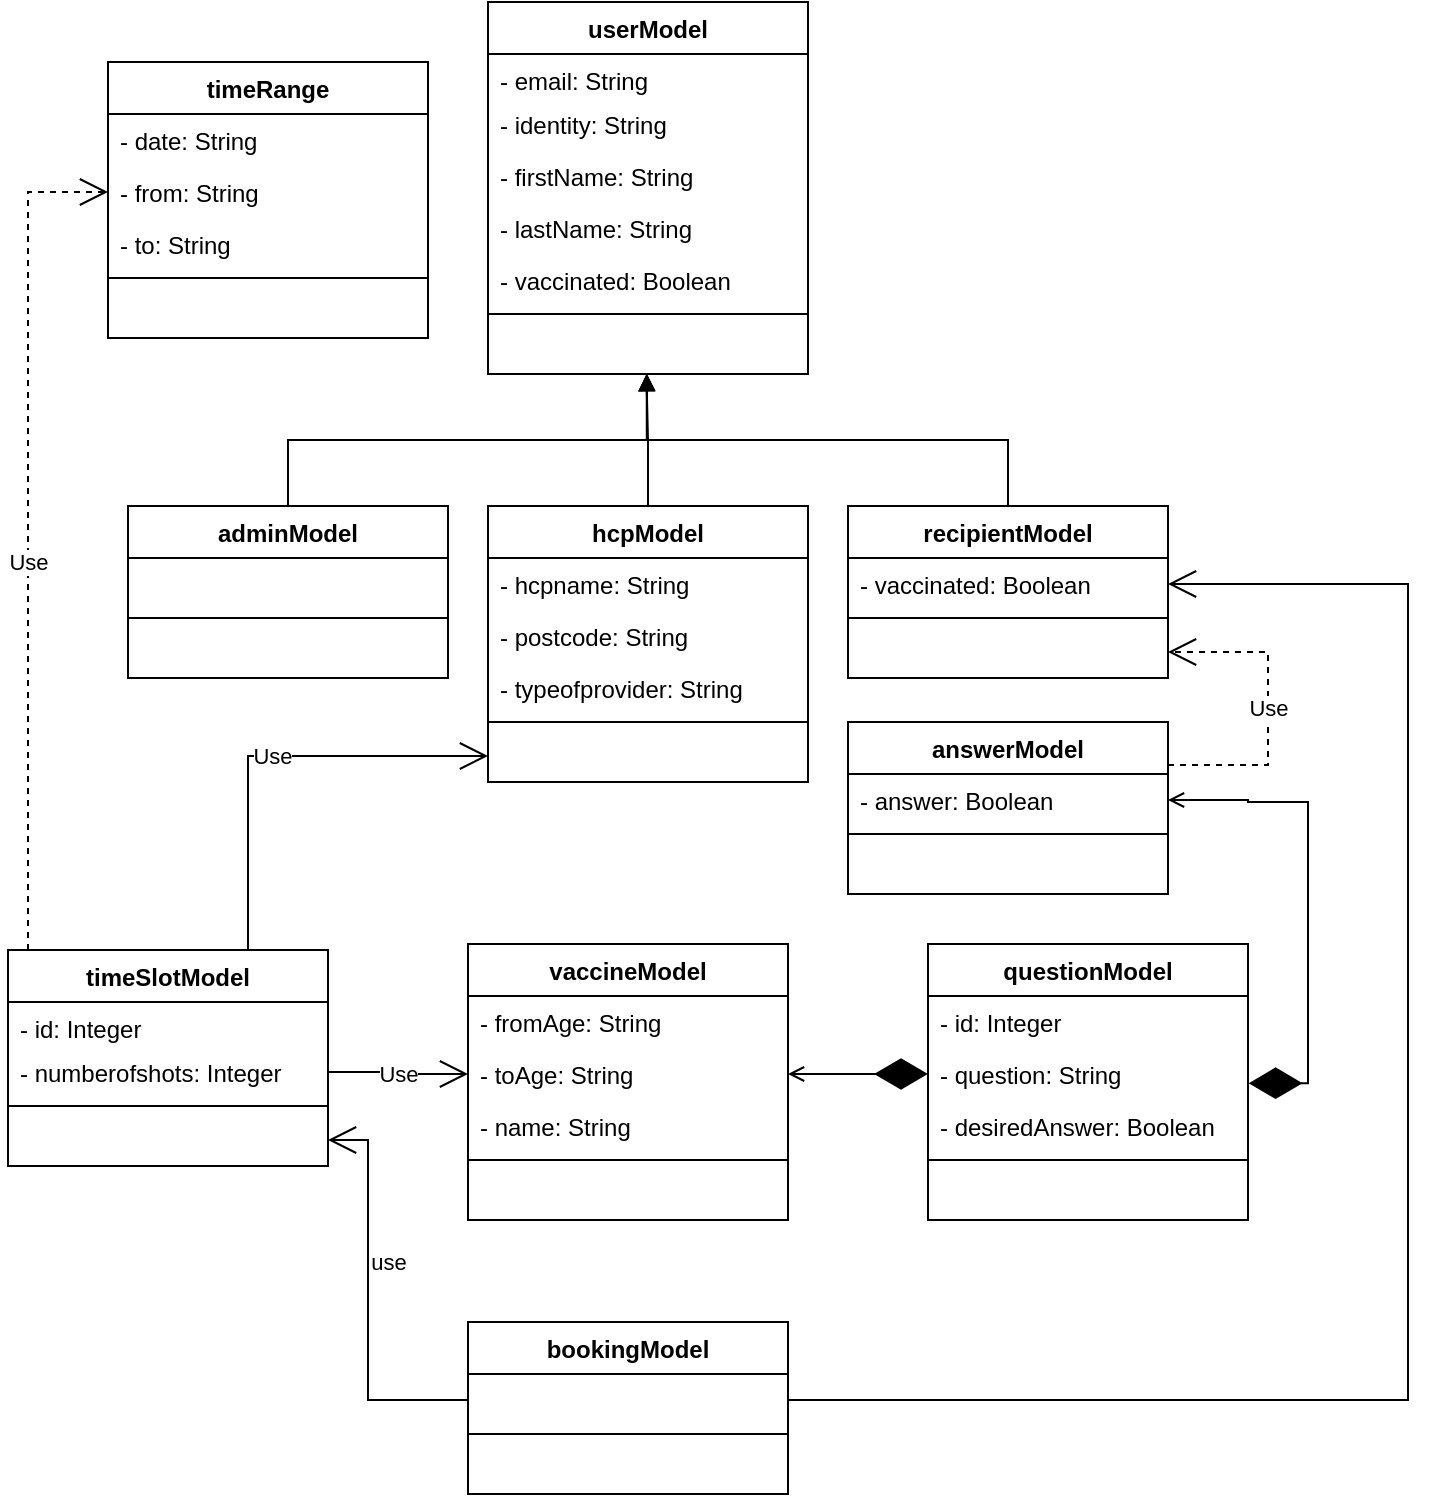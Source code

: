<mxfile version="15.4.0" type="device"><diagram id="C5RBs43oDa-KdzZeNtuy" name="Page-1"><mxGraphModel dx="1844" dy="978" grid="1" gridSize="10" guides="1" tooltips="1" connect="1" arrows="1" fold="1" page="1" pageScale="1" pageWidth="827" pageHeight="1169" math="0" shadow="0"><root><mxCell id="WIyWlLk6GJQsqaUBKTNV-0"/><mxCell id="WIyWlLk6GJQsqaUBKTNV-1" parent="WIyWlLk6GJQsqaUBKTNV-0"/><mxCell id="R9z1oaUqWq6YeAviTcwb-0" value="userModel" style="swimlane;fontStyle=1;align=center;verticalAlign=top;childLayout=stackLayout;horizontal=1;startSize=26;horizontalStack=0;resizeParent=1;resizeParentMax=0;resizeLast=0;collapsible=1;marginBottom=0;" vertex="1" parent="WIyWlLk6GJQsqaUBKTNV-1"><mxGeometry x="-160" y="220" width="160" height="186" as="geometry"/></mxCell><mxCell id="R9z1oaUqWq6YeAviTcwb-1" value="- email: String" style="text;strokeColor=none;fillColor=none;align=left;verticalAlign=top;spacingLeft=4;spacingRight=4;overflow=hidden;rotatable=0;points=[[0,0.5],[1,0.5]];portConstraint=eastwest;" vertex="1" parent="R9z1oaUqWq6YeAviTcwb-0"><mxGeometry y="26" width="160" height="22" as="geometry"/></mxCell><mxCell id="R9z1oaUqWq6YeAviTcwb-4" value="- identity: String" style="text;strokeColor=none;fillColor=none;align=left;verticalAlign=top;spacingLeft=4;spacingRight=4;overflow=hidden;rotatable=0;points=[[0,0.5],[1,0.5]];portConstraint=eastwest;" vertex="1" parent="R9z1oaUqWq6YeAviTcwb-0"><mxGeometry y="48" width="160" height="26" as="geometry"/></mxCell><mxCell id="R9z1oaUqWq6YeAviTcwb-6" value="- firstName: String" style="text;strokeColor=none;fillColor=none;align=left;verticalAlign=top;spacingLeft=4;spacingRight=4;overflow=hidden;rotatable=0;points=[[0,0.5],[1,0.5]];portConstraint=eastwest;" vertex="1" parent="R9z1oaUqWq6YeAviTcwb-0"><mxGeometry y="74" width="160" height="26" as="geometry"/></mxCell><mxCell id="R9z1oaUqWq6YeAviTcwb-19" value="- lastName: String" style="text;strokeColor=none;fillColor=none;align=left;verticalAlign=top;spacingLeft=4;spacingRight=4;overflow=hidden;rotatable=0;points=[[0,0.5],[1,0.5]];portConstraint=eastwest;" vertex="1" parent="R9z1oaUqWq6YeAviTcwb-0"><mxGeometry y="100" width="160" height="26" as="geometry"/></mxCell><mxCell id="R9z1oaUqWq6YeAviTcwb-20" value="- vaccinated: Boolean" style="text;strokeColor=none;fillColor=none;align=left;verticalAlign=top;spacingLeft=4;spacingRight=4;overflow=hidden;rotatable=0;points=[[0,0.5],[1,0.5]];portConstraint=eastwest;" vertex="1" parent="R9z1oaUqWq6YeAviTcwb-0"><mxGeometry y="126" width="160" height="26" as="geometry"/></mxCell><mxCell id="R9z1oaUqWq6YeAviTcwb-2" value="" style="line;strokeWidth=1;fillColor=none;align=left;verticalAlign=middle;spacingTop=-1;spacingLeft=3;spacingRight=3;rotatable=0;labelPosition=right;points=[];portConstraint=eastwest;" vertex="1" parent="R9z1oaUqWq6YeAviTcwb-0"><mxGeometry y="152" width="160" height="8" as="geometry"/></mxCell><mxCell id="R9z1oaUqWq6YeAviTcwb-3" value=" " style="text;strokeColor=none;fillColor=none;align=left;verticalAlign=top;spacingLeft=4;spacingRight=4;overflow=hidden;rotatable=0;points=[[0,0.5],[1,0.5]];portConstraint=eastwest;" vertex="1" parent="R9z1oaUqWq6YeAviTcwb-0"><mxGeometry y="160" width="160" height="26" as="geometry"/></mxCell><mxCell id="R9z1oaUqWq6YeAviTcwb-22" value="hcpModel" style="swimlane;fontStyle=1;align=center;verticalAlign=top;childLayout=stackLayout;horizontal=1;startSize=26;horizontalStack=0;resizeParent=1;resizeParentMax=0;resizeLast=0;collapsible=1;marginBottom=0;" vertex="1" parent="WIyWlLk6GJQsqaUBKTNV-1"><mxGeometry x="-160" y="472" width="160" height="138" as="geometry"/></mxCell><mxCell id="R9z1oaUqWq6YeAviTcwb-48" value="- hcpname: String" style="text;strokeColor=none;fillColor=none;align=left;verticalAlign=top;spacingLeft=4;spacingRight=4;overflow=hidden;rotatable=0;points=[[0,0.5],[1,0.5]];portConstraint=eastwest;" vertex="1" parent="R9z1oaUqWq6YeAviTcwb-22"><mxGeometry y="26" width="160" height="26" as="geometry"/></mxCell><mxCell id="R9z1oaUqWq6YeAviTcwb-50" value="- postcode: String" style="text;strokeColor=none;fillColor=none;align=left;verticalAlign=top;spacingLeft=4;spacingRight=4;overflow=hidden;rotatable=0;points=[[0,0.5],[1,0.5]];portConstraint=eastwest;" vertex="1" parent="R9z1oaUqWq6YeAviTcwb-22"><mxGeometry y="52" width="160" height="26" as="geometry"/></mxCell><mxCell id="R9z1oaUqWq6YeAviTcwb-51" value="- typeofprovider: String" style="text;strokeColor=none;fillColor=none;align=left;verticalAlign=top;spacingLeft=4;spacingRight=4;overflow=hidden;rotatable=0;points=[[0,0.5],[1,0.5]];portConstraint=eastwest;" vertex="1" parent="R9z1oaUqWq6YeAviTcwb-22"><mxGeometry y="78" width="160" height="26" as="geometry"/></mxCell><mxCell id="R9z1oaUqWq6YeAviTcwb-28" value="" style="line;strokeWidth=1;fillColor=none;align=left;verticalAlign=middle;spacingTop=-1;spacingLeft=3;spacingRight=3;rotatable=0;labelPosition=right;points=[];portConstraint=eastwest;" vertex="1" parent="R9z1oaUqWq6YeAviTcwb-22"><mxGeometry y="104" width="160" height="8" as="geometry"/></mxCell><mxCell id="R9z1oaUqWq6YeAviTcwb-29" value=" " style="text;strokeColor=none;fillColor=none;align=left;verticalAlign=top;spacingLeft=4;spacingRight=4;overflow=hidden;rotatable=0;points=[[0,0.5],[1,0.5]];portConstraint=eastwest;" vertex="1" parent="R9z1oaUqWq6YeAviTcwb-22"><mxGeometry y="112" width="160" height="26" as="geometry"/></mxCell><mxCell id="R9z1oaUqWq6YeAviTcwb-30" value="adminModel" style="swimlane;fontStyle=1;align=center;verticalAlign=top;childLayout=stackLayout;horizontal=1;startSize=26;horizontalStack=0;resizeParent=1;resizeParentMax=0;resizeLast=0;collapsible=1;marginBottom=0;" vertex="1" parent="WIyWlLk6GJQsqaUBKTNV-1"><mxGeometry x="-340" y="472" width="160" height="86" as="geometry"/></mxCell><mxCell id="R9z1oaUqWq6YeAviTcwb-32" value=" " style="text;strokeColor=none;fillColor=none;align=left;verticalAlign=top;spacingLeft=4;spacingRight=4;overflow=hidden;rotatable=0;points=[[0,0.5],[1,0.5]];portConstraint=eastwest;" vertex="1" parent="R9z1oaUqWq6YeAviTcwb-30"><mxGeometry y="26" width="160" height="26" as="geometry"/></mxCell><mxCell id="R9z1oaUqWq6YeAviTcwb-36" value="" style="line;strokeWidth=1;fillColor=none;align=left;verticalAlign=middle;spacingTop=-1;spacingLeft=3;spacingRight=3;rotatable=0;labelPosition=right;points=[];portConstraint=eastwest;" vertex="1" parent="R9z1oaUqWq6YeAviTcwb-30"><mxGeometry y="52" width="160" height="8" as="geometry"/></mxCell><mxCell id="R9z1oaUqWq6YeAviTcwb-37" value=" " style="text;strokeColor=none;fillColor=none;align=left;verticalAlign=top;spacingLeft=4;spacingRight=4;overflow=hidden;rotatable=0;points=[[0,0.5],[1,0.5]];portConstraint=eastwest;" vertex="1" parent="R9z1oaUqWq6YeAviTcwb-30"><mxGeometry y="60" width="160" height="26" as="geometry"/></mxCell><mxCell id="R9z1oaUqWq6YeAviTcwb-38" value="recipientModel" style="swimlane;fontStyle=1;align=center;verticalAlign=top;childLayout=stackLayout;horizontal=1;startSize=26;horizontalStack=0;resizeParent=1;resizeParentMax=0;resizeLast=0;collapsible=1;marginBottom=0;" vertex="1" parent="WIyWlLk6GJQsqaUBKTNV-1"><mxGeometry x="20" y="472" width="160" height="86" as="geometry"/></mxCell><mxCell id="R9z1oaUqWq6YeAviTcwb-43" value="- vaccinated: Boolean" style="text;strokeColor=none;fillColor=none;align=left;verticalAlign=top;spacingLeft=4;spacingRight=4;overflow=hidden;rotatable=0;points=[[0,0.5],[1,0.5]];portConstraint=eastwest;" vertex="1" parent="R9z1oaUqWq6YeAviTcwb-38"><mxGeometry y="26" width="160" height="26" as="geometry"/></mxCell><mxCell id="R9z1oaUqWq6YeAviTcwb-44" value="" style="line;strokeWidth=1;fillColor=none;align=left;verticalAlign=middle;spacingTop=-1;spacingLeft=3;spacingRight=3;rotatable=0;labelPosition=right;points=[];portConstraint=eastwest;" vertex="1" parent="R9z1oaUqWq6YeAviTcwb-38"><mxGeometry y="52" width="160" height="8" as="geometry"/></mxCell><mxCell id="R9z1oaUqWq6YeAviTcwb-45" value=" " style="text;strokeColor=none;fillColor=none;align=left;verticalAlign=top;spacingLeft=4;spacingRight=4;overflow=hidden;rotatable=0;points=[[0,0.5],[1,0.5]];portConstraint=eastwest;" vertex="1" parent="R9z1oaUqWq6YeAviTcwb-38"><mxGeometry y="60" width="160" height="26" as="geometry"/></mxCell><mxCell id="R9z1oaUqWq6YeAviTcwb-52" value="" style="endArrow=block;endFill=1;html=1;edgeStyle=orthogonalEdgeStyle;align=left;verticalAlign=top;rounded=0;entryX=0.497;entryY=0.999;entryDx=0;entryDy=0;entryPerimeter=0;exitX=0.5;exitY=0;exitDx=0;exitDy=0;" edge="1" parent="WIyWlLk6GJQsqaUBKTNV-1" source="R9z1oaUqWq6YeAviTcwb-30" target="R9z1oaUqWq6YeAviTcwb-3"><mxGeometry x="0.063" y="18" relative="1" as="geometry"><mxPoint x="-380" y="450" as="sourcePoint"/><mxPoint x="-80" y="420" as="targetPoint"/><mxPoint as="offset"/></mxGeometry></mxCell><mxCell id="R9z1oaUqWq6YeAviTcwb-54" value="" style="endArrow=block;endFill=1;html=1;edgeStyle=orthogonalEdgeStyle;align=left;verticalAlign=top;rounded=0;entryX=0.495;entryY=1;entryDx=0;entryDy=0;entryPerimeter=0;exitX=0.5;exitY=0;exitDx=0;exitDy=0;" edge="1" parent="WIyWlLk6GJQsqaUBKTNV-1" source="R9z1oaUqWq6YeAviTcwb-22"><mxGeometry x="0.063" y="18" relative="1" as="geometry"><mxPoint x="-250" y="560" as="sourcePoint"/><mxPoint x="-80.8" y="406" as="targetPoint"/><mxPoint as="offset"/></mxGeometry></mxCell><mxCell id="R9z1oaUqWq6YeAviTcwb-55" value="" style="endArrow=block;endFill=1;html=1;edgeStyle=orthogonalEdgeStyle;align=left;verticalAlign=top;rounded=0;entryX=0.496;entryY=1.003;entryDx=0;entryDy=0;entryPerimeter=0;" edge="1" parent="WIyWlLk6GJQsqaUBKTNV-1" source="R9z1oaUqWq6YeAviTcwb-38" target="R9z1oaUqWq6YeAviTcwb-3"><mxGeometry x="0.063" y="18" relative="1" as="geometry"><mxPoint x="-70" y="560" as="sourcePoint"/><mxPoint x="-70.8" y="416" as="targetPoint"/><mxPoint as="offset"/></mxGeometry></mxCell><mxCell id="R9z1oaUqWq6YeAviTcwb-56" value="vaccineModel" style="swimlane;fontStyle=1;align=center;verticalAlign=top;childLayout=stackLayout;horizontal=1;startSize=26;horizontalStack=0;resizeParent=1;resizeParentMax=0;resizeLast=0;collapsible=1;marginBottom=0;" vertex="1" parent="WIyWlLk6GJQsqaUBKTNV-1"><mxGeometry x="-170" y="691" width="160" height="138" as="geometry"/></mxCell><mxCell id="R9z1oaUqWq6YeAviTcwb-57" value="- fromAge: String" style="text;strokeColor=none;fillColor=none;align=left;verticalAlign=top;spacingLeft=4;spacingRight=4;overflow=hidden;rotatable=0;points=[[0,0.5],[1,0.5]];portConstraint=eastwest;" vertex="1" parent="R9z1oaUqWq6YeAviTcwb-56"><mxGeometry y="26" width="160" height="26" as="geometry"/></mxCell><mxCell id="R9z1oaUqWq6YeAviTcwb-58" value="- toAge: String" style="text;strokeColor=none;fillColor=none;align=left;verticalAlign=top;spacingLeft=4;spacingRight=4;overflow=hidden;rotatable=0;points=[[0,0.5],[1,0.5]];portConstraint=eastwest;" vertex="1" parent="R9z1oaUqWq6YeAviTcwb-56"><mxGeometry y="52" width="160" height="26" as="geometry"/></mxCell><mxCell id="R9z1oaUqWq6YeAviTcwb-59" value="- name: String" style="text;strokeColor=none;fillColor=none;align=left;verticalAlign=top;spacingLeft=4;spacingRight=4;overflow=hidden;rotatable=0;points=[[0,0.5],[1,0.5]];portConstraint=eastwest;" vertex="1" parent="R9z1oaUqWq6YeAviTcwb-56"><mxGeometry y="78" width="160" height="26" as="geometry"/></mxCell><mxCell id="R9z1oaUqWq6YeAviTcwb-60" value="" style="line;strokeWidth=1;fillColor=none;align=left;verticalAlign=middle;spacingTop=-1;spacingLeft=3;spacingRight=3;rotatable=0;labelPosition=right;points=[];portConstraint=eastwest;" vertex="1" parent="R9z1oaUqWq6YeAviTcwb-56"><mxGeometry y="104" width="160" height="8" as="geometry"/></mxCell><mxCell id="R9z1oaUqWq6YeAviTcwb-61" value=" " style="text;strokeColor=none;fillColor=none;align=left;verticalAlign=top;spacingLeft=4;spacingRight=4;overflow=hidden;rotatable=0;points=[[0,0.5],[1,0.5]];portConstraint=eastwest;" vertex="1" parent="R9z1oaUqWq6YeAviTcwb-56"><mxGeometry y="112" width="160" height="26" as="geometry"/></mxCell><mxCell id="R9z1oaUqWq6YeAviTcwb-62" value="questionModel" style="swimlane;fontStyle=1;align=center;verticalAlign=top;childLayout=stackLayout;horizontal=1;startSize=26;horizontalStack=0;resizeParent=1;resizeParentMax=0;resizeLast=0;collapsible=1;marginBottom=0;" vertex="1" parent="WIyWlLk6GJQsqaUBKTNV-1"><mxGeometry x="60" y="691" width="160" height="138" as="geometry"/></mxCell><mxCell id="R9z1oaUqWq6YeAviTcwb-63" value="- id: Integer" style="text;strokeColor=none;fillColor=none;align=left;verticalAlign=top;spacingLeft=4;spacingRight=4;overflow=hidden;rotatable=0;points=[[0,0.5],[1,0.5]];portConstraint=eastwest;" vertex="1" parent="R9z1oaUqWq6YeAviTcwb-62"><mxGeometry y="26" width="160" height="26" as="geometry"/></mxCell><mxCell id="R9z1oaUqWq6YeAviTcwb-65" value="- question: String" style="text;strokeColor=none;fillColor=none;align=left;verticalAlign=top;spacingLeft=4;spacingRight=4;overflow=hidden;rotatable=0;points=[[0,0.5],[1,0.5]];portConstraint=eastwest;" vertex="1" parent="R9z1oaUqWq6YeAviTcwb-62"><mxGeometry y="52" width="160" height="26" as="geometry"/></mxCell><mxCell id="R9z1oaUqWq6YeAviTcwb-68" value="- desiredAnswer: Boolean" style="text;strokeColor=none;fillColor=none;align=left;verticalAlign=top;spacingLeft=4;spacingRight=4;overflow=hidden;rotatable=0;points=[[0,0.5],[1,0.5]];portConstraint=eastwest;" vertex="1" parent="R9z1oaUqWq6YeAviTcwb-62"><mxGeometry y="78" width="160" height="26" as="geometry"/></mxCell><mxCell id="R9z1oaUqWq6YeAviTcwb-66" value="" style="line;strokeWidth=1;fillColor=none;align=left;verticalAlign=middle;spacingTop=-1;spacingLeft=3;spacingRight=3;rotatable=0;labelPosition=right;points=[];portConstraint=eastwest;" vertex="1" parent="R9z1oaUqWq6YeAviTcwb-62"><mxGeometry y="104" width="160" height="8" as="geometry"/></mxCell><mxCell id="R9z1oaUqWq6YeAviTcwb-67" value=" " style="text;strokeColor=none;fillColor=none;align=left;verticalAlign=top;spacingLeft=4;spacingRight=4;overflow=hidden;rotatable=0;points=[[0,0.5],[1,0.5]];portConstraint=eastwest;" vertex="1" parent="R9z1oaUqWq6YeAviTcwb-62"><mxGeometry y="112" width="160" height="26" as="geometry"/></mxCell><mxCell id="R9z1oaUqWq6YeAviTcwb-69" value="" style="endArrow=diamondThin;endFill=1;endSize=24;html=1;rounded=0;edgeStyle=orthogonalEdgeStyle;startArrow=open;startFill=0;entryX=0;entryY=0.5;entryDx=0;entryDy=0;exitX=1;exitY=0.5;exitDx=0;exitDy=0;" edge="1" parent="WIyWlLk6GJQsqaUBKTNV-1" source="R9z1oaUqWq6YeAviTcwb-58" target="R9z1oaUqWq6YeAviTcwb-65"><mxGeometry width="160" relative="1" as="geometry"><mxPoint x="-20" y="843" as="sourcePoint"/><mxPoint x="-60" y="873" as="targetPoint"/></mxGeometry></mxCell><mxCell id="R9z1oaUqWq6YeAviTcwb-70" value="timeRange" style="swimlane;fontStyle=1;align=center;verticalAlign=top;childLayout=stackLayout;horizontal=1;startSize=26;horizontalStack=0;resizeParent=1;resizeParentMax=0;resizeLast=0;collapsible=1;marginBottom=0;" vertex="1" parent="WIyWlLk6GJQsqaUBKTNV-1"><mxGeometry x="-350" y="250" width="160" height="138" as="geometry"/></mxCell><mxCell id="R9z1oaUqWq6YeAviTcwb-71" value="- date: String" style="text;strokeColor=none;fillColor=none;align=left;verticalAlign=top;spacingLeft=4;spacingRight=4;overflow=hidden;rotatable=0;points=[[0,0.5],[1,0.5]];portConstraint=eastwest;" vertex="1" parent="R9z1oaUqWq6YeAviTcwb-70"><mxGeometry y="26" width="160" height="26" as="geometry"/></mxCell><mxCell id="R9z1oaUqWq6YeAviTcwb-72" value="- from: String" style="text;strokeColor=none;fillColor=none;align=left;verticalAlign=top;spacingLeft=4;spacingRight=4;overflow=hidden;rotatable=0;points=[[0,0.5],[1,0.5]];portConstraint=eastwest;" vertex="1" parent="R9z1oaUqWq6YeAviTcwb-70"><mxGeometry y="52" width="160" height="26" as="geometry"/></mxCell><mxCell id="R9z1oaUqWq6YeAviTcwb-73" value="- to: String" style="text;strokeColor=none;fillColor=none;align=left;verticalAlign=top;spacingLeft=4;spacingRight=4;overflow=hidden;rotatable=0;points=[[0,0.5],[1,0.5]];portConstraint=eastwest;" vertex="1" parent="R9z1oaUqWq6YeAviTcwb-70"><mxGeometry y="78" width="160" height="26" as="geometry"/></mxCell><mxCell id="R9z1oaUqWq6YeAviTcwb-74" value="" style="line;strokeWidth=1;fillColor=none;align=left;verticalAlign=middle;spacingTop=-1;spacingLeft=3;spacingRight=3;rotatable=0;labelPosition=right;points=[];portConstraint=eastwest;" vertex="1" parent="R9z1oaUqWq6YeAviTcwb-70"><mxGeometry y="104" width="160" height="8" as="geometry"/></mxCell><mxCell id="R9z1oaUqWq6YeAviTcwb-75" value=" " style="text;strokeColor=none;fillColor=none;align=left;verticalAlign=top;spacingLeft=4;spacingRight=4;overflow=hidden;rotatable=0;points=[[0,0.5],[1,0.5]];portConstraint=eastwest;" vertex="1" parent="R9z1oaUqWq6YeAviTcwb-70"><mxGeometry y="112" width="160" height="26" as="geometry"/></mxCell><mxCell id="R9z1oaUqWq6YeAviTcwb-76" value="timeSlotModel" style="swimlane;fontStyle=1;align=center;verticalAlign=top;childLayout=stackLayout;horizontal=1;startSize=26;horizontalStack=0;resizeParent=1;resizeParentMax=0;resizeLast=0;collapsible=1;marginBottom=0;" vertex="1" parent="WIyWlLk6GJQsqaUBKTNV-1"><mxGeometry x="-400" y="694" width="160" height="108" as="geometry"/></mxCell><mxCell id="R9z1oaUqWq6YeAviTcwb-77" value="- id: Integer" style="text;strokeColor=none;fillColor=none;align=left;verticalAlign=top;spacingLeft=4;spacingRight=4;overflow=hidden;rotatable=0;points=[[0,0.5],[1,0.5]];portConstraint=eastwest;" vertex="1" parent="R9z1oaUqWq6YeAviTcwb-76"><mxGeometry y="26" width="160" height="22" as="geometry"/></mxCell><mxCell id="R9z1oaUqWq6YeAviTcwb-78" value="- numberofshots: Integer" style="text;strokeColor=none;fillColor=none;align=left;verticalAlign=top;spacingLeft=4;spacingRight=4;overflow=hidden;rotatable=0;points=[[0,0.5],[1,0.5]];portConstraint=eastwest;" vertex="1" parent="R9z1oaUqWq6YeAviTcwb-76"><mxGeometry y="48" width="160" height="26" as="geometry"/></mxCell><mxCell id="R9z1oaUqWq6YeAviTcwb-82" value="" style="line;strokeWidth=1;fillColor=none;align=left;verticalAlign=middle;spacingTop=-1;spacingLeft=3;spacingRight=3;rotatable=0;labelPosition=right;points=[];portConstraint=eastwest;" vertex="1" parent="R9z1oaUqWq6YeAviTcwb-76"><mxGeometry y="74" width="160" height="8" as="geometry"/></mxCell><mxCell id="R9z1oaUqWq6YeAviTcwb-83" value=" " style="text;strokeColor=none;fillColor=none;align=left;verticalAlign=top;spacingLeft=4;spacingRight=4;overflow=hidden;rotatable=0;points=[[0,0.5],[1,0.5]];portConstraint=eastwest;" vertex="1" parent="R9z1oaUqWq6YeAviTcwb-76"><mxGeometry y="82" width="160" height="26" as="geometry"/></mxCell><mxCell id="R9z1oaUqWq6YeAviTcwb-87" value="Use" style="endArrow=open;endSize=12;dashed=1;html=1;rounded=0;edgeStyle=orthogonalEdgeStyle;entryX=0;entryY=0.5;entryDx=0;entryDy=0;exitX=0.25;exitY=0;exitDx=0;exitDy=0;" edge="1" parent="WIyWlLk6GJQsqaUBKTNV-1" source="R9z1oaUqWq6YeAviTcwb-76" target="R9z1oaUqWq6YeAviTcwb-72"><mxGeometry width="160" relative="1" as="geometry"><mxPoint x="-595" y="913" as="sourcePoint"/><mxPoint x="-435" y="913" as="targetPoint"/><Array as="points"><mxPoint x="-390" y="694"/><mxPoint x="-390" y="315"/></Array></mxGeometry></mxCell><mxCell id="R9z1oaUqWq6YeAviTcwb-89" value="Use" style="endArrow=open;endSize=12;html=1;rounded=0;edgeStyle=orthogonalEdgeStyle;exitX=1;exitY=0.5;exitDx=0;exitDy=0;entryX=0;entryY=0.5;entryDx=0;entryDy=0;" edge="1" parent="WIyWlLk6GJQsqaUBKTNV-1" source="R9z1oaUqWq6YeAviTcwb-78" target="R9z1oaUqWq6YeAviTcwb-58"><mxGeometry width="160" relative="1" as="geometry"><mxPoint x="-633" y="1001" as="sourcePoint"/><mxPoint x="-473" y="1001" as="targetPoint"/></mxGeometry></mxCell><mxCell id="R9z1oaUqWq6YeAviTcwb-90" value="Use" style="endArrow=open;endSize=12;html=1;rounded=0;edgeStyle=orthogonalEdgeStyle;exitX=0.75;exitY=0;exitDx=0;exitDy=0;entryX=0;entryY=0.5;entryDx=0;entryDy=0;" edge="1" parent="WIyWlLk6GJQsqaUBKTNV-1" source="R9z1oaUqWq6YeAviTcwb-76" target="R9z1oaUqWq6YeAviTcwb-29"><mxGeometry width="160" relative="1" as="geometry"><mxPoint x="-170" y="734" as="sourcePoint"/><mxPoint x="-63" y="735" as="targetPoint"/></mxGeometry></mxCell><mxCell id="R9z1oaUqWq6YeAviTcwb-91" value="answerModel" style="swimlane;fontStyle=1;align=center;verticalAlign=top;childLayout=stackLayout;horizontal=1;startSize=26;horizontalStack=0;resizeParent=1;resizeParentMax=0;resizeLast=0;collapsible=1;marginBottom=0;" vertex="1" parent="WIyWlLk6GJQsqaUBKTNV-1"><mxGeometry x="20" y="580" width="160" height="86" as="geometry"/></mxCell><mxCell id="R9z1oaUqWq6YeAviTcwb-92" value="- answer: Boolean" style="text;strokeColor=none;fillColor=none;align=left;verticalAlign=top;spacingLeft=4;spacingRight=4;overflow=hidden;rotatable=0;points=[[0,0.5],[1,0.5]];portConstraint=eastwest;" vertex="1" parent="R9z1oaUqWq6YeAviTcwb-91"><mxGeometry y="26" width="160" height="26" as="geometry"/></mxCell><mxCell id="R9z1oaUqWq6YeAviTcwb-95" value="" style="line;strokeWidth=1;fillColor=none;align=left;verticalAlign=middle;spacingTop=-1;spacingLeft=3;spacingRight=3;rotatable=0;labelPosition=right;points=[];portConstraint=eastwest;" vertex="1" parent="R9z1oaUqWq6YeAviTcwb-91"><mxGeometry y="52" width="160" height="8" as="geometry"/></mxCell><mxCell id="R9z1oaUqWq6YeAviTcwb-96" value=" " style="text;strokeColor=none;fillColor=none;align=left;verticalAlign=top;spacingLeft=4;spacingRight=4;overflow=hidden;rotatable=0;points=[[0,0.5],[1,0.5]];portConstraint=eastwest;" vertex="1" parent="R9z1oaUqWq6YeAviTcwb-91"><mxGeometry y="60" width="160" height="26" as="geometry"/></mxCell><mxCell id="R9z1oaUqWq6YeAviTcwb-97" value="" style="endArrow=diamondThin;endFill=1;endSize=24;html=1;rounded=0;edgeStyle=orthogonalEdgeStyle;startArrow=open;startFill=0;entryX=1.002;entryY=0.678;entryDx=0;entryDy=0;entryPerimeter=0;exitX=1;exitY=0.5;exitDx=0;exitDy=0;" edge="1" parent="WIyWlLk6GJQsqaUBKTNV-1" source="R9z1oaUqWq6YeAviTcwb-92" target="R9z1oaUqWq6YeAviTcwb-65"><mxGeometry width="160" relative="1" as="geometry"><mxPoint x="220" y="650" as="sourcePoint"/><mxPoint x="320" y="600" as="targetPoint"/><Array as="points"><mxPoint x="220" y="619"/><mxPoint x="250" y="620"/><mxPoint x="250" y="761"/></Array></mxGeometry></mxCell><mxCell id="R9z1oaUqWq6YeAviTcwb-100" value="Use" style="endArrow=open;endSize=12;dashed=1;html=1;rounded=0;edgeStyle=orthogonalEdgeStyle;exitX=1;exitY=0.25;exitDx=0;exitDy=0;entryX=1;entryY=0.5;entryDx=0;entryDy=0;" edge="1" parent="WIyWlLk6GJQsqaUBKTNV-1" source="R9z1oaUqWq6YeAviTcwb-91" target="R9z1oaUqWq6YeAviTcwb-45"><mxGeometry width="160" relative="1" as="geometry"><mxPoint x="100" y="960" as="sourcePoint"/><mxPoint x="280" y="540" as="targetPoint"/><Array as="points"><mxPoint x="230" y="602"/><mxPoint x="230" y="545"/></Array></mxGeometry></mxCell><mxCell id="R9z1oaUqWq6YeAviTcwb-101" value="bookingModel" style="swimlane;fontStyle=1;align=center;verticalAlign=top;childLayout=stackLayout;horizontal=1;startSize=26;horizontalStack=0;resizeParent=1;resizeParentMax=0;resizeLast=0;collapsible=1;marginBottom=0;" vertex="1" parent="WIyWlLk6GJQsqaUBKTNV-1"><mxGeometry x="-170" y="880" width="160" height="86" as="geometry"/></mxCell><mxCell id="R9z1oaUqWq6YeAviTcwb-102" value=" " style="text;strokeColor=none;fillColor=none;align=left;verticalAlign=top;spacingLeft=4;spacingRight=4;overflow=hidden;rotatable=0;points=[[0,0.5],[1,0.5]];portConstraint=eastwest;" vertex="1" parent="R9z1oaUqWq6YeAviTcwb-101"><mxGeometry y="26" width="160" height="26" as="geometry"/></mxCell><mxCell id="R9z1oaUqWq6YeAviTcwb-103" value="" style="line;strokeWidth=1;fillColor=none;align=left;verticalAlign=middle;spacingTop=-1;spacingLeft=3;spacingRight=3;rotatable=0;labelPosition=right;points=[];portConstraint=eastwest;" vertex="1" parent="R9z1oaUqWq6YeAviTcwb-101"><mxGeometry y="52" width="160" height="8" as="geometry"/></mxCell><mxCell id="R9z1oaUqWq6YeAviTcwb-104" value=" " style="text;strokeColor=none;fillColor=none;align=left;verticalAlign=top;spacingLeft=4;spacingRight=4;overflow=hidden;rotatable=0;points=[[0,0.5],[1,0.5]];portConstraint=eastwest;" vertex="1" parent="R9z1oaUqWq6YeAviTcwb-101"><mxGeometry y="60" width="160" height="26" as="geometry"/></mxCell><mxCell id="R9z1oaUqWq6YeAviTcwb-105" value="" style="endArrow=open;endSize=12;html=1;rounded=0;edgeStyle=orthogonalEdgeStyle;exitX=0;exitY=0.5;exitDx=0;exitDy=0;entryX=1;entryY=0.5;entryDx=0;entryDy=0;" edge="1" parent="WIyWlLk6GJQsqaUBKTNV-1" source="R9z1oaUqWq6YeAviTcwb-102" target="R9z1oaUqWq6YeAviTcwb-83"><mxGeometry width="160" relative="1" as="geometry"><mxPoint x="-230" y="765" as="sourcePoint"/><mxPoint x="-160" y="766.0" as="targetPoint"/><Array as="points"><mxPoint x="-220" y="919"/><mxPoint x="-220" y="789"/></Array></mxGeometry></mxCell><mxCell id="R9z1oaUqWq6YeAviTcwb-107" value="use" style="edgeLabel;html=1;align=center;verticalAlign=middle;resizable=0;points=[];" vertex="1" connectable="0" parent="R9z1oaUqWq6YeAviTcwb-105"><mxGeometry x="0.197" relative="1" as="geometry"><mxPoint x="10" as="offset"/></mxGeometry></mxCell><mxCell id="R9z1oaUqWq6YeAviTcwb-110" value="" style="endArrow=open;endFill=1;endSize=12;html=1;rounded=0;edgeStyle=orthogonalEdgeStyle;exitX=1;exitY=0.5;exitDx=0;exitDy=0;entryX=1;entryY=0.5;entryDx=0;entryDy=0;" edge="1" parent="WIyWlLk6GJQsqaUBKTNV-1" source="R9z1oaUqWq6YeAviTcwb-102" target="R9z1oaUqWq6YeAviTcwb-43"><mxGeometry width="160" relative="1" as="geometry"><mxPoint x="-400" y="930" as="sourcePoint"/><mxPoint x="-240" y="930" as="targetPoint"/><Array as="points"><mxPoint x="300" y="919"/><mxPoint x="300" y="511"/></Array></mxGeometry></mxCell></root></mxGraphModel></diagram></mxfile>